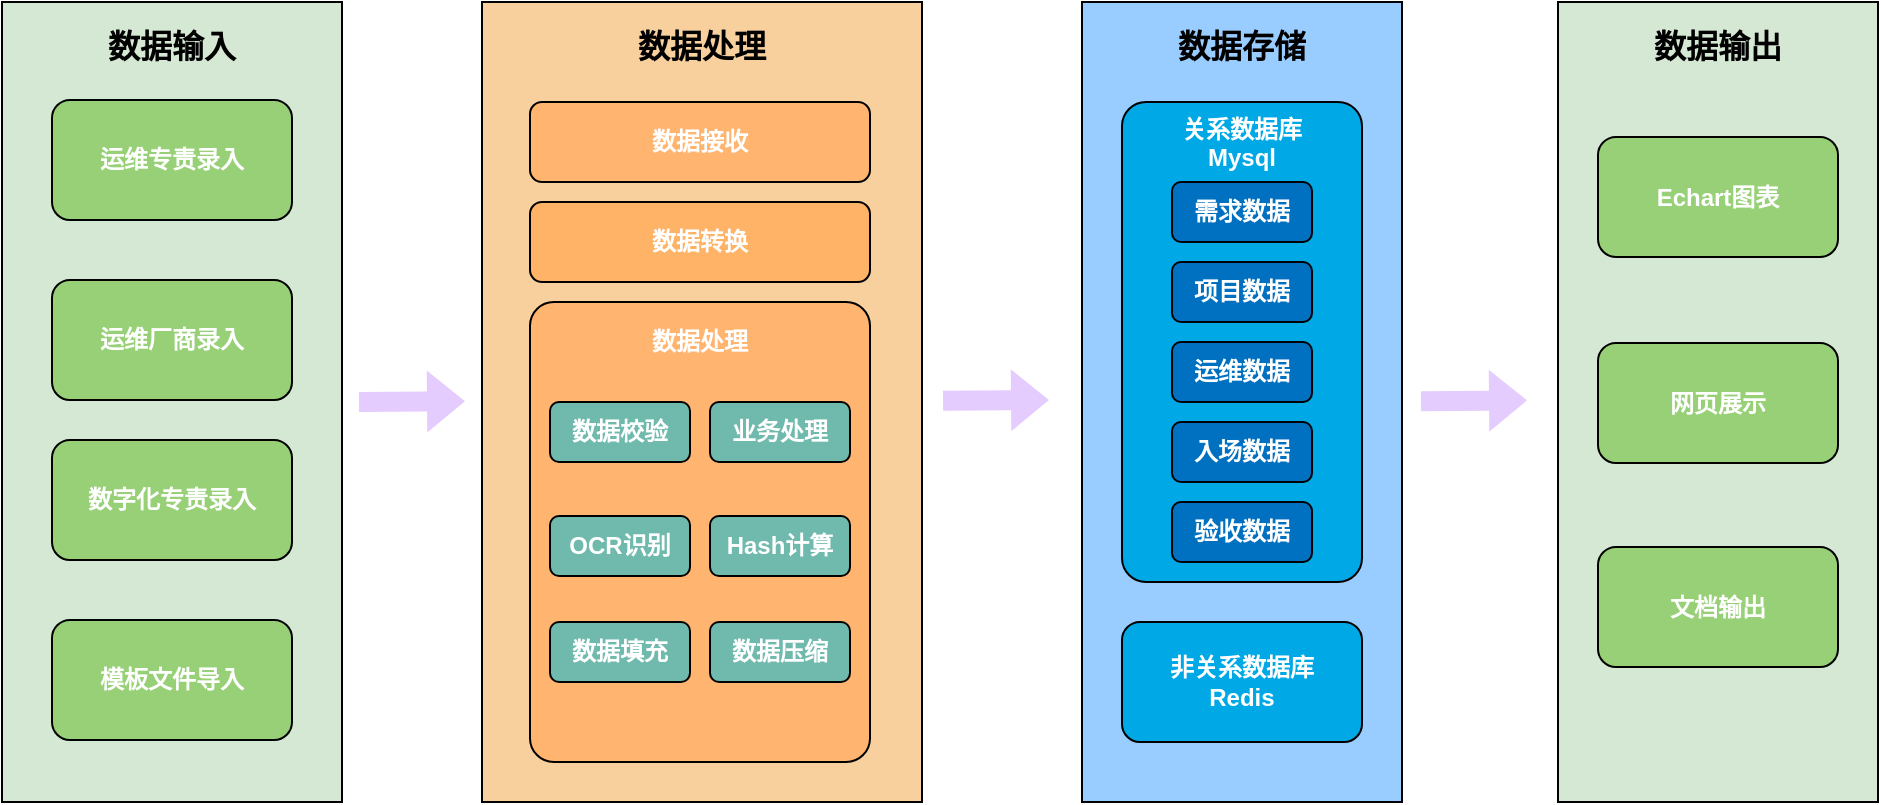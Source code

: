 <mxfile version="21.7.1" type="github">
  <diagram name="第 1 页" id="SOof2jckrEmZIlQwF5F4">
    <mxGraphModel dx="1842" dy="984" grid="1" gridSize="10" guides="1" tooltips="1" connect="1" arrows="1" fold="1" page="1" pageScale="1" pageWidth="1920" pageHeight="1200" math="0" shadow="0">
      <root>
        <mxCell id="0" />
        <mxCell id="1" parent="0" />
        <mxCell id="F_tOMsYDwcDX236YXaVL-4" value="数据输入" style="rounded=0;whiteSpace=wrap;html=1;verticalAlign=top;fillColor=#D5E8D4;fontColor=#000000;fontStyle=1;fontSize=16;spacingTop=6;" vertex="1" parent="1">
          <mxGeometry x="450" y="200" width="170" height="400" as="geometry" />
        </mxCell>
        <mxCell id="F_tOMsYDwcDX236YXaVL-1" value="运维专责录入" style="rounded=1;whiteSpace=wrap;html=1;fillColor=#97D077;labelBorderColor=none;fontColor=#FFFFFF;fontStyle=1" vertex="1" parent="1">
          <mxGeometry x="475" y="249" width="120" height="60" as="geometry" />
        </mxCell>
        <mxCell id="F_tOMsYDwcDX236YXaVL-2" value="模板文件导入" style="rounded=1;whiteSpace=wrap;html=1;fillColor=#97D077;labelBorderColor=none;fontColor=#FFFFFF;fontStyle=1" vertex="1" parent="1">
          <mxGeometry x="475" y="509" width="120" height="60" as="geometry" />
        </mxCell>
        <mxCell id="F_tOMsYDwcDX236YXaVL-5" value="数据处理" style="rounded=0;whiteSpace=wrap;html=1;verticalAlign=top;fillColor=#F7D09E;fontColor=#000000;fontStyle=1;fontSize=16;spacingTop=6;" vertex="1" parent="1">
          <mxGeometry x="690" y="200" width="220" height="400" as="geometry" />
        </mxCell>
        <mxCell id="F_tOMsYDwcDX236YXaVL-6" value="数据存储" style="rounded=0;whiteSpace=wrap;html=1;verticalAlign=top;fillColor=#99CCFF;fontColor=#000000;fontStyle=1;fontSize=16;spacingTop=6;" vertex="1" parent="1">
          <mxGeometry x="990" y="200" width="160" height="400" as="geometry" />
        </mxCell>
        <mxCell id="F_tOMsYDwcDX236YXaVL-7" value="关系数据库&lt;br&gt;Mysql" style="rounded=1;whiteSpace=wrap;html=1;verticalAlign=top;fillColor=#00A8E6;fontColor=#FFFFFF;fontStyle=1;arcSize=10;" vertex="1" parent="1">
          <mxGeometry x="1010" y="250" width="120" height="240" as="geometry" />
        </mxCell>
        <mxCell id="F_tOMsYDwcDX236YXaVL-8" value="非关系数据库&lt;br&gt;Redis" style="rounded=1;whiteSpace=wrap;html=1;fillColor=#00A8E6;fontColor=#FFFFFF;fontStyle=1" vertex="1" parent="1">
          <mxGeometry x="1010" y="510" width="120" height="60" as="geometry" />
        </mxCell>
        <mxCell id="F_tOMsYDwcDX236YXaVL-9" value="数据接收" style="rounded=1;whiteSpace=wrap;html=1;fillColor=#FFB570;fontColor=#FFFFFF;fontStyle=1" vertex="1" parent="1">
          <mxGeometry x="714" y="250" width="170" height="40" as="geometry" />
        </mxCell>
        <mxCell id="F_tOMsYDwcDX236YXaVL-10" value="数据转换" style="rounded=1;whiteSpace=wrap;html=1;verticalAlign=middle;fillColor=#FFB366;fontColor=#FFFFFF;fontStyle=1" vertex="1" parent="1">
          <mxGeometry x="714" y="300" width="170" height="40" as="geometry" />
        </mxCell>
        <mxCell id="F_tOMsYDwcDX236YXaVL-11" value="数据处理" style="rounded=1;whiteSpace=wrap;html=1;verticalAlign=top;fillColor=#FFB570;fontColor=#FFFFFF;fontStyle=1;spacingTop=6;arcSize=7;" vertex="1" parent="1">
          <mxGeometry x="714" y="350" width="170" height="230" as="geometry" />
        </mxCell>
        <mxCell id="F_tOMsYDwcDX236YXaVL-12" value="" style="shape=flexArrow;endArrow=classic;html=1;rounded=0;entryX=0;entryY=0.5;entryDx=0;entryDy=0;fontColor=#FFFFFF;fontStyle=1;strokeColor=none;fillColor=#E5CCFF;" edge="1" parent="1">
          <mxGeometry width="50" height="50" relative="1" as="geometry">
            <mxPoint x="628" y="400" as="sourcePoint" />
            <mxPoint x="682" y="399.58" as="targetPoint" />
          </mxGeometry>
        </mxCell>
        <mxCell id="F_tOMsYDwcDX236YXaVL-14" value="数据输出" style="rounded=0;whiteSpace=wrap;html=1;verticalAlign=top;fillColor=#D5E8D4;fontColor=#000000;fontStyle=1;fontSize=16;spacingTop=6;" vertex="1" parent="1">
          <mxGeometry x="1228" y="200" width="160" height="400" as="geometry" />
        </mxCell>
        <mxCell id="F_tOMsYDwcDX236YXaVL-15" value="Echart图表" style="rounded=1;whiteSpace=wrap;html=1;fillColor=#97D077;fontColor=#FFFFFF;fontStyle=1" vertex="1" parent="1">
          <mxGeometry x="1248" y="267.5" width="120" height="60" as="geometry" />
        </mxCell>
        <mxCell id="F_tOMsYDwcDX236YXaVL-16" value="网页展示" style="rounded=1;whiteSpace=wrap;html=1;fillColor=#97D077;fontColor=#FFFFFF;fontStyle=1" vertex="1" parent="1">
          <mxGeometry x="1248" y="370.5" width="120" height="60" as="geometry" />
        </mxCell>
        <mxCell id="F_tOMsYDwcDX236YXaVL-17" value="文档输出" style="rounded=1;whiteSpace=wrap;html=1;fillColor=#97D077;fontColor=#FFFFFF;fontStyle=1" vertex="1" parent="1">
          <mxGeometry x="1248" y="472.5" width="120" height="60" as="geometry" />
        </mxCell>
        <mxCell id="F_tOMsYDwcDX236YXaVL-20" value="运维厂商录入" style="rounded=1;whiteSpace=wrap;html=1;fillColor=#97D077;labelBorderColor=none;fontColor=#FFFFFF;fontStyle=1" vertex="1" parent="1">
          <mxGeometry x="475" y="339" width="120" height="60" as="geometry" />
        </mxCell>
        <mxCell id="F_tOMsYDwcDX236YXaVL-21" value="数字化专责录入" style="rounded=1;whiteSpace=wrap;html=1;fillColor=#97D077;labelBorderColor=none;fontColor=#FFFFFF;fontStyle=1" vertex="1" parent="1">
          <mxGeometry x="475" y="419" width="120" height="60" as="geometry" />
        </mxCell>
        <mxCell id="F_tOMsYDwcDX236YXaVL-24" value="需求数据" style="rounded=1;whiteSpace=wrap;html=1;fillColor=#0071C0;fontColor=#FFFFFF;fontStyle=1" vertex="1" parent="1">
          <mxGeometry x="1035" y="290" width="70" height="30" as="geometry" />
        </mxCell>
        <mxCell id="F_tOMsYDwcDX236YXaVL-25" value="项目数据" style="rounded=1;whiteSpace=wrap;html=1;fillColor=#0071C0;fontColor=#FFFFFF;fontStyle=1" vertex="1" parent="1">
          <mxGeometry x="1035" y="330" width="70" height="30" as="geometry" />
        </mxCell>
        <mxCell id="F_tOMsYDwcDX236YXaVL-26" value="运维数据" style="rounded=1;whiteSpace=wrap;html=1;fillColor=#0071C0;fontColor=#FFFFFF;fontStyle=1" vertex="1" parent="1">
          <mxGeometry x="1035" y="370" width="70" height="30" as="geometry" />
        </mxCell>
        <mxCell id="F_tOMsYDwcDX236YXaVL-27" value="验收数据" style="rounded=1;whiteSpace=wrap;html=1;fillColor=#0071C0;fontColor=#FFFFFF;fontStyle=1" vertex="1" parent="1">
          <mxGeometry x="1035" y="450" width="70" height="30" as="geometry" />
        </mxCell>
        <mxCell id="F_tOMsYDwcDX236YXaVL-28" value="入场数据" style="rounded=1;whiteSpace=wrap;html=1;fillColor=#0071C0;fontColor=#FFFFFF;fontStyle=1" vertex="1" parent="1">
          <mxGeometry x="1035" y="410" width="70" height="30" as="geometry" />
        </mxCell>
        <mxCell id="F_tOMsYDwcDX236YXaVL-32" value="OCR识别" style="rounded=1;whiteSpace=wrap;html=1;fillColor=#70BAAD;fontColor=#FFFFFF;fontStyle=1" vertex="1" parent="1">
          <mxGeometry x="724" y="457" width="70" height="30" as="geometry" />
        </mxCell>
        <mxCell id="F_tOMsYDwcDX236YXaVL-33" value="Hash计算" style="rounded=1;whiteSpace=wrap;html=1;fillColor=#70BAAD;fontColor=#FFFFFF;fontStyle=1" vertex="1" parent="1">
          <mxGeometry x="804" y="457" width="70" height="30" as="geometry" />
        </mxCell>
        <mxCell id="F_tOMsYDwcDX236YXaVL-35" value="数据校验" style="rounded=1;whiteSpace=wrap;html=1;fillColor=#70BAAD;fontColor=#FFFFFF;fontStyle=1" vertex="1" parent="1">
          <mxGeometry x="724" y="400" width="70" height="30" as="geometry" />
        </mxCell>
        <mxCell id="F_tOMsYDwcDX236YXaVL-36" value="业务处理" style="rounded=1;whiteSpace=wrap;html=1;fillColor=#70BAAD;fontColor=#FFFFFF;fontStyle=1" vertex="1" parent="1">
          <mxGeometry x="804" y="400" width="70" height="30" as="geometry" />
        </mxCell>
        <mxCell id="F_tOMsYDwcDX236YXaVL-38" value="数据压缩" style="rounded=1;whiteSpace=wrap;html=1;fillColor=#70BAAD;fontColor=#FFFFFF;fontStyle=1" vertex="1" parent="1">
          <mxGeometry x="804" y="510" width="70" height="30" as="geometry" />
        </mxCell>
        <mxCell id="F_tOMsYDwcDX236YXaVL-39" value="数据填充" style="rounded=1;whiteSpace=wrap;html=1;fillColor=#70BAAD;fontColor=#FFFFFF;fontStyle=1" vertex="1" parent="1">
          <mxGeometry x="724" y="510" width="70" height="30" as="geometry" />
        </mxCell>
        <mxCell id="F_tOMsYDwcDX236YXaVL-42" value="" style="shape=flexArrow;endArrow=classic;html=1;rounded=0;entryX=0;entryY=0.5;entryDx=0;entryDy=0;fontColor=#FFFFFF;fontStyle=1;strokeColor=none;fillColor=#E5CCFF;" edge="1" parent="1">
          <mxGeometry width="50" height="50" relative="1" as="geometry">
            <mxPoint x="920" y="399.42" as="sourcePoint" />
            <mxPoint x="974" y="399" as="targetPoint" />
          </mxGeometry>
        </mxCell>
        <mxCell id="F_tOMsYDwcDX236YXaVL-43" value="" style="shape=flexArrow;endArrow=classic;html=1;rounded=0;entryX=0;entryY=0.5;entryDx=0;entryDy=0;fontColor=#FFFFFF;fontStyle=1;strokeColor=none;fillColor=#E5CCFF;" edge="1" parent="1">
          <mxGeometry width="50" height="50" relative="1" as="geometry">
            <mxPoint x="1159" y="399.59" as="sourcePoint" />
            <mxPoint x="1213" y="399.17" as="targetPoint" />
          </mxGeometry>
        </mxCell>
      </root>
    </mxGraphModel>
  </diagram>
</mxfile>

